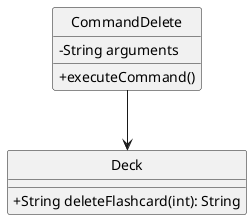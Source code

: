 @startuml
hide circle
skinparam classAttributeIconSize 0
class CommandDelete {
  - String arguments
  + executeCommand()
}

class Deck {
  + String deleteFlashcard(int): String
}

CommandDelete --> Deck
@enduml